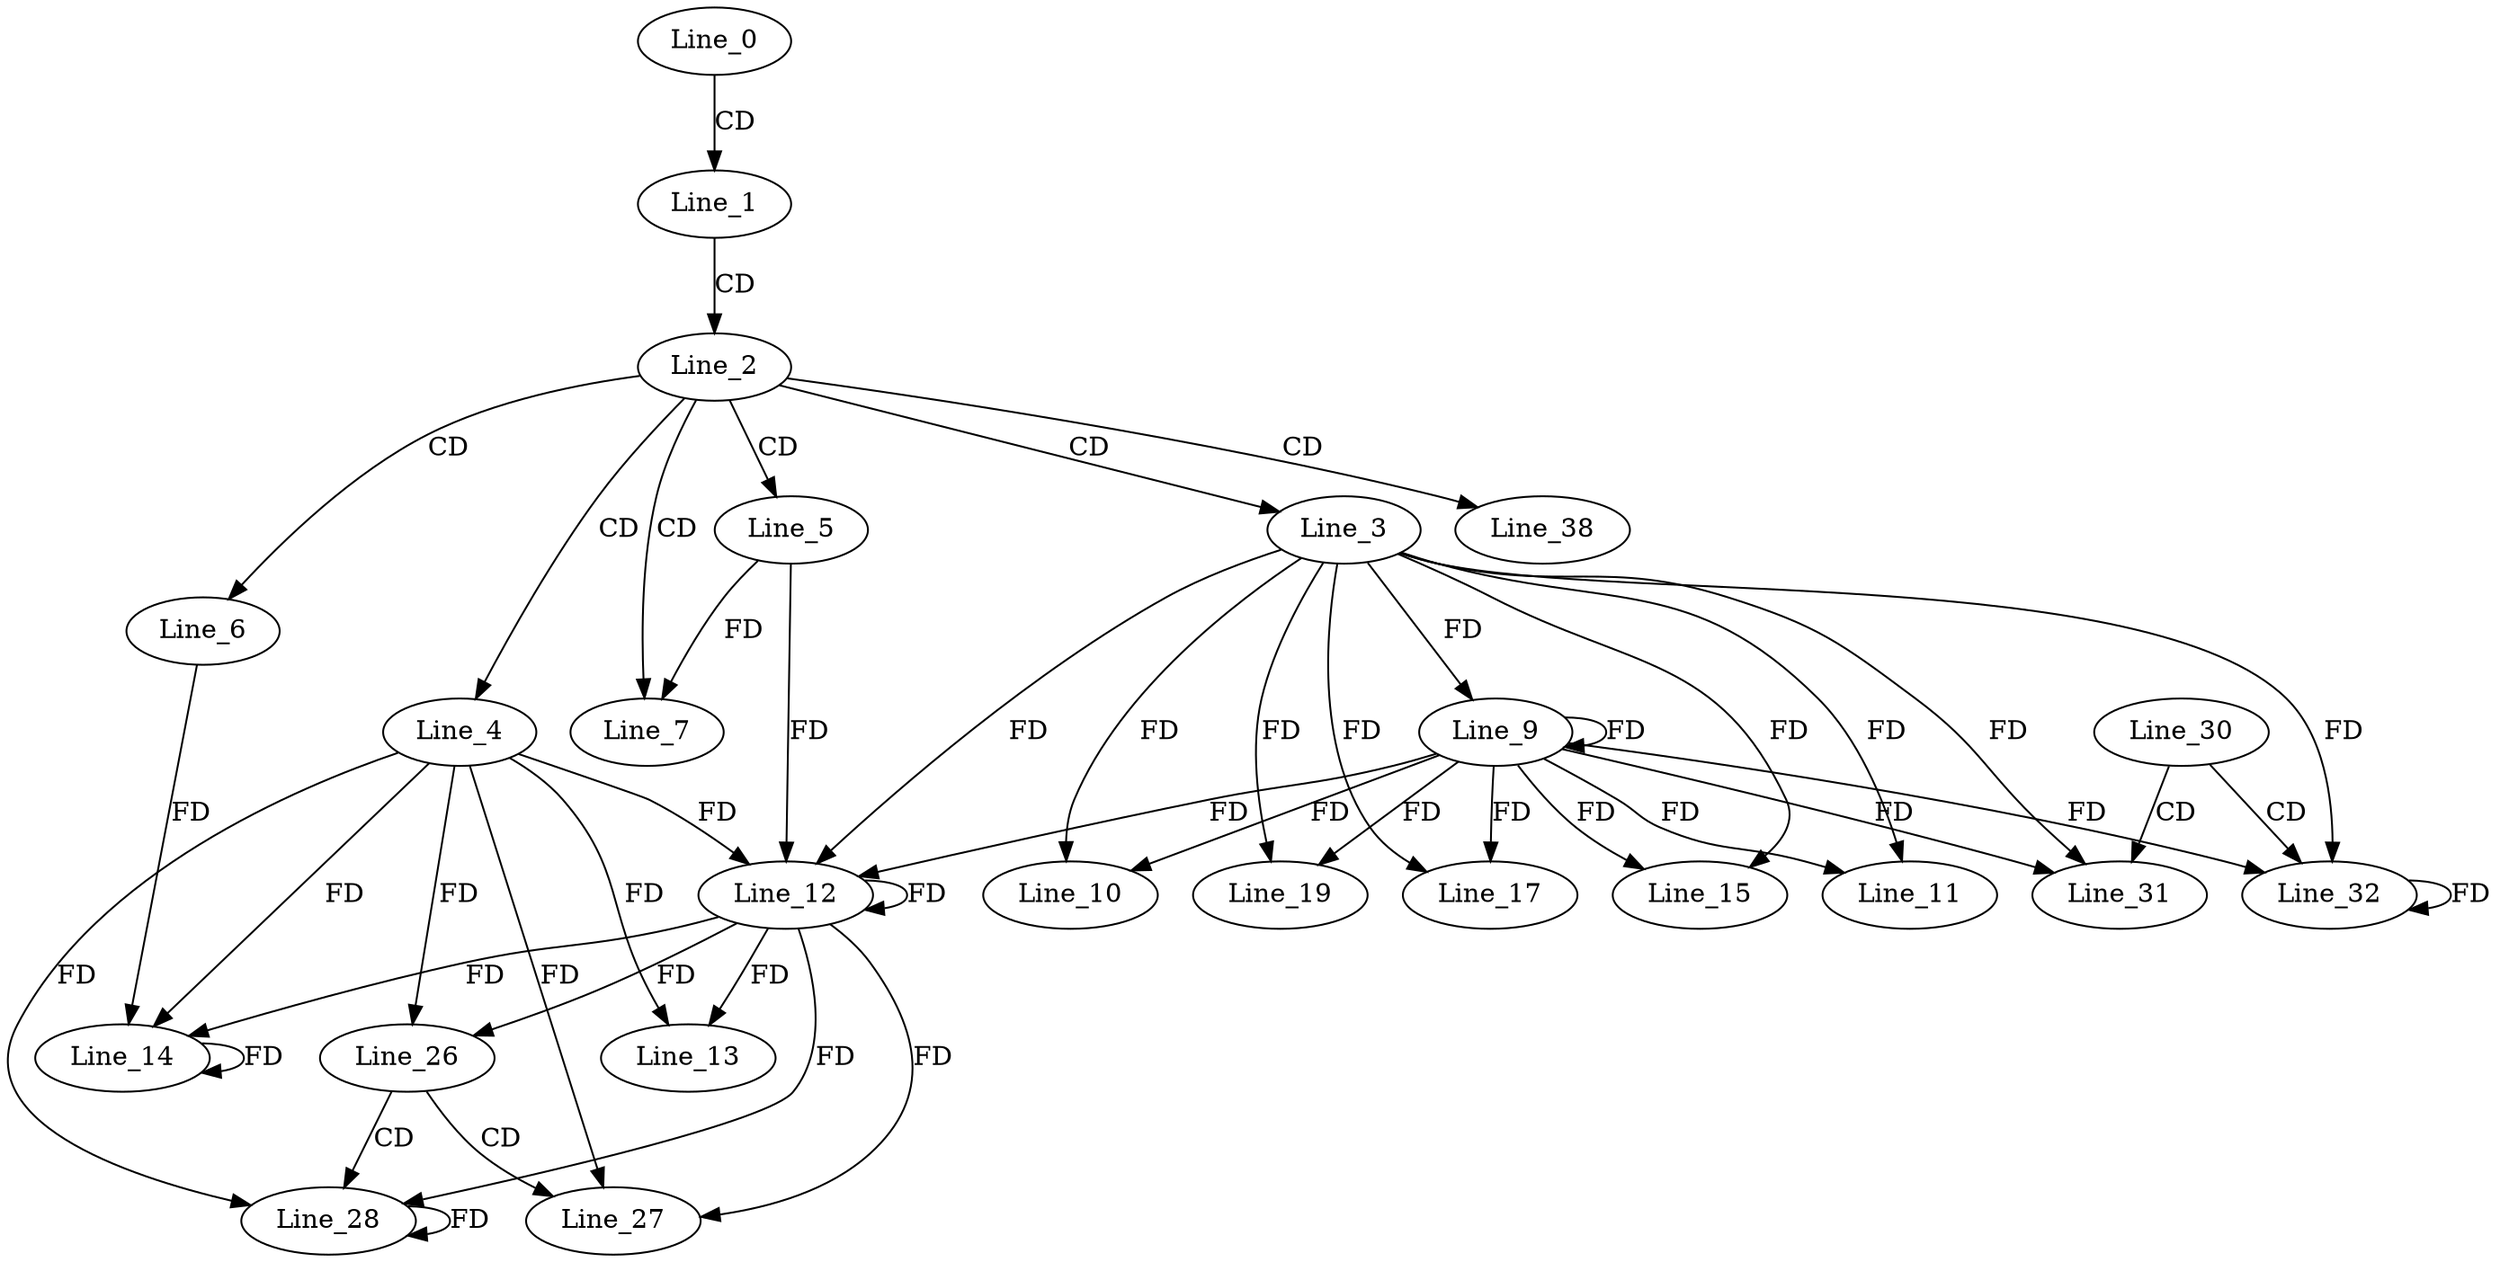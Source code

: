 digraph G {
  Line_0;
  Line_1;
  Line_2;
  Line_3;
  Line_4;
  Line_5;
  Line_6;
  Line_7;
  Line_7;
  Line_9;
  Line_9;
  Line_10;
  Line_11;
  Line_12;
  Line_12;
  Line_12;
  Line_13;
  Line_14;
  Line_14;
  Line_15;
  Line_17;
  Line_19;
  Line_26;
  Line_27;
  Line_28;
  Line_30;
  Line_31;
  Line_32;
  Line_38;
  Line_0 -> Line_1 [ label="CD" ];
  Line_1 -> Line_2 [ label="CD" ];
  Line_2 -> Line_3 [ label="CD" ];
  Line_2 -> Line_4 [ label="CD" ];
  Line_2 -> Line_5 [ label="CD" ];
  Line_2 -> Line_6 [ label="CD" ];
  Line_2 -> Line_7 [ label="CD" ];
  Line_5 -> Line_7 [ label="FD" ];
  Line_3 -> Line_9 [ label="FD" ];
  Line_9 -> Line_9 [ label="FD" ];
  Line_3 -> Line_10 [ label="FD" ];
  Line_9 -> Line_10 [ label="FD" ];
  Line_3 -> Line_11 [ label="FD" ];
  Line_9 -> Line_11 [ label="FD" ];
  Line_4 -> Line_12 [ label="FD" ];
  Line_12 -> Line_12 [ label="FD" ];
  Line_3 -> Line_12 [ label="FD" ];
  Line_9 -> Line_12 [ label="FD" ];
  Line_5 -> Line_12 [ label="FD" ];
  Line_4 -> Line_13 [ label="FD" ];
  Line_12 -> Line_13 [ label="FD" ];
  Line_6 -> Line_14 [ label="FD" ];
  Line_14 -> Line_14 [ label="FD" ];
  Line_4 -> Line_14 [ label="FD" ];
  Line_12 -> Line_14 [ label="FD" ];
  Line_3 -> Line_15 [ label="FD" ];
  Line_9 -> Line_15 [ label="FD" ];
  Line_3 -> Line_17 [ label="FD" ];
  Line_9 -> Line_17 [ label="FD" ];
  Line_3 -> Line_19 [ label="FD" ];
  Line_9 -> Line_19 [ label="FD" ];
  Line_4 -> Line_26 [ label="FD" ];
  Line_12 -> Line_26 [ label="FD" ];
  Line_26 -> Line_27 [ label="CD" ];
  Line_4 -> Line_27 [ label="FD" ];
  Line_12 -> Line_27 [ label="FD" ];
  Line_26 -> Line_28 [ label="CD" ];
  Line_4 -> Line_28 [ label="FD" ];
  Line_12 -> Line_28 [ label="FD" ];
  Line_28 -> Line_28 [ label="FD" ];
  Line_30 -> Line_31 [ label="CD" ];
  Line_3 -> Line_31 [ label="FD" ];
  Line_9 -> Line_31 [ label="FD" ];
  Line_30 -> Line_32 [ label="CD" ];
  Line_3 -> Line_32 [ label="FD" ];
  Line_9 -> Line_32 [ label="FD" ];
  Line_32 -> Line_32 [ label="FD" ];
  Line_2 -> Line_38 [ label="CD" ];
}
